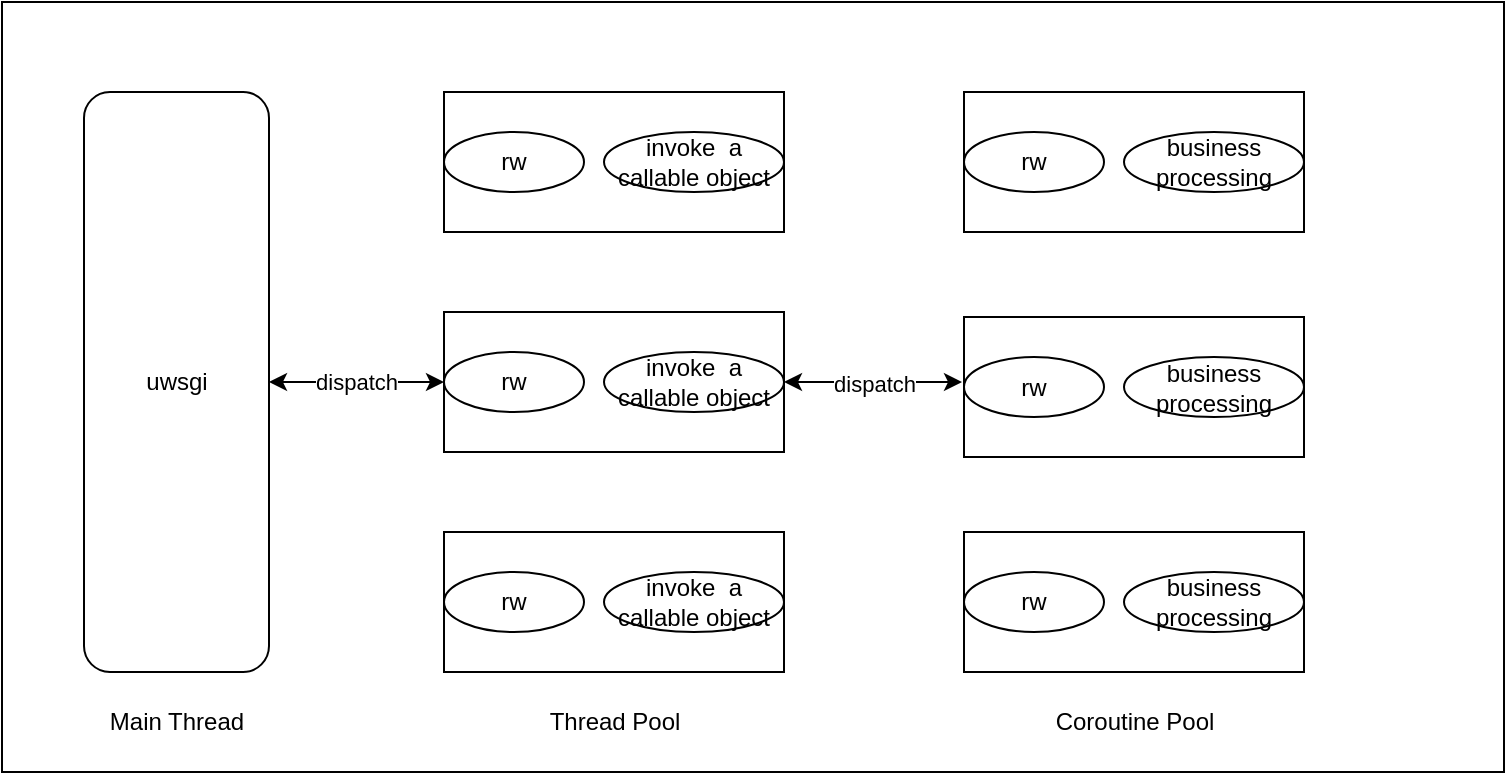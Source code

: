 <mxfile version="20.2.3" type="github">
  <diagram id="dZKs5h17jaXdTMRJxYjV" name="第 1 页">
    <mxGraphModel dx="1422" dy="794" grid="0" gridSize="10" guides="1" tooltips="1" connect="1" arrows="1" fold="1" page="1" pageScale="1" pageWidth="827" pageHeight="1169" math="0" shadow="0">
      <root>
        <mxCell id="0" />
        <mxCell id="1" parent="0" />
        <mxCell id="3MDEaU0jOOdYMgQNEfnh-3" value="" style="rounded=0;whiteSpace=wrap;html=1;" vertex="1" parent="1">
          <mxGeometry x="59" y="205" width="751" height="385" as="geometry" />
        </mxCell>
        <mxCell id="3MDEaU0jOOdYMgQNEfnh-12" value="dispatch" style="edgeStyle=orthogonalEdgeStyle;rounded=0;orthogonalLoop=1;jettySize=auto;html=1;exitX=0.5;exitY=0;exitDx=0;exitDy=0;entryX=0;entryY=0.5;entryDx=0;entryDy=0;endArrow=classic;endFill=1;startArrow=classic;startFill=1;" edge="1" parent="1" source="3MDEaU0jOOdYMgQNEfnh-4">
          <mxGeometry relative="1" as="geometry">
            <mxPoint x="280" y="395" as="targetPoint" />
          </mxGeometry>
        </mxCell>
        <mxCell id="3MDEaU0jOOdYMgQNEfnh-7" value="Thread Pool" style="text;html=1;resizable=0;autosize=1;align=center;verticalAlign=middle;points=[];fillColor=none;strokeColor=none;rounded=0;" vertex="1" parent="1">
          <mxGeometry x="320" y="550" width="90" height="30" as="geometry" />
        </mxCell>
        <mxCell id="3MDEaU0jOOdYMgQNEfnh-14" value="" style="group" vertex="1" connectable="0" parent="1">
          <mxGeometry x="100" y="250" width="92.5" height="290" as="geometry" />
        </mxCell>
        <mxCell id="3MDEaU0jOOdYMgQNEfnh-4" value="" style="rounded=1;whiteSpace=wrap;html=1;rotation=90;arcSize=14;" vertex="1" parent="3MDEaU0jOOdYMgQNEfnh-14">
          <mxGeometry x="-98.75" y="98.75" width="290" height="92.5" as="geometry" />
        </mxCell>
        <mxCell id="3MDEaU0jOOdYMgQNEfnh-5" value="uwsgi" style="text;html=1;resizable=0;autosize=1;align=center;verticalAlign=middle;points=[];fillColor=none;strokeColor=none;rounded=0;" vertex="1" parent="3MDEaU0jOOdYMgQNEfnh-14">
          <mxGeometry x="21.25" y="130" width="50" height="30" as="geometry" />
        </mxCell>
        <mxCell id="3MDEaU0jOOdYMgQNEfnh-17" value="" style="group" vertex="1" connectable="0" parent="1">
          <mxGeometry x="280" y="250" width="170" height="70" as="geometry" />
        </mxCell>
        <mxCell id="3MDEaU0jOOdYMgQNEfnh-8" value="" style="rounded=0;whiteSpace=wrap;html=1;" vertex="1" parent="3MDEaU0jOOdYMgQNEfnh-17">
          <mxGeometry width="170" height="70" as="geometry" />
        </mxCell>
        <mxCell id="3MDEaU0jOOdYMgQNEfnh-15" value="rw" style="ellipse;whiteSpace=wrap;html=1;" vertex="1" parent="3MDEaU0jOOdYMgQNEfnh-17">
          <mxGeometry y="20" width="70" height="30" as="geometry" />
        </mxCell>
        <mxCell id="3MDEaU0jOOdYMgQNEfnh-16" value="invoke&amp;nbsp; a callable object" style="ellipse;whiteSpace=wrap;html=1;" vertex="1" parent="3MDEaU0jOOdYMgQNEfnh-17">
          <mxGeometry x="80" y="20" width="90" height="30" as="geometry" />
        </mxCell>
        <mxCell id="3MDEaU0jOOdYMgQNEfnh-18" value="" style="group" vertex="1" connectable="0" parent="1">
          <mxGeometry x="280" y="360" width="170" height="70" as="geometry" />
        </mxCell>
        <mxCell id="3MDEaU0jOOdYMgQNEfnh-19" value="" style="rounded=0;whiteSpace=wrap;html=1;" vertex="1" parent="3MDEaU0jOOdYMgQNEfnh-18">
          <mxGeometry width="170" height="70" as="geometry" />
        </mxCell>
        <mxCell id="3MDEaU0jOOdYMgQNEfnh-20" value="rw" style="ellipse;whiteSpace=wrap;html=1;" vertex="1" parent="3MDEaU0jOOdYMgQNEfnh-18">
          <mxGeometry y="20" width="70" height="30" as="geometry" />
        </mxCell>
        <mxCell id="3MDEaU0jOOdYMgQNEfnh-21" value="invoke&amp;nbsp; a callable object" style="ellipse;whiteSpace=wrap;html=1;" vertex="1" parent="3MDEaU0jOOdYMgQNEfnh-18">
          <mxGeometry x="80" y="20" width="90" height="30" as="geometry" />
        </mxCell>
        <mxCell id="3MDEaU0jOOdYMgQNEfnh-22" value="" style="group" vertex="1" connectable="0" parent="1">
          <mxGeometry x="280" y="470" width="170" height="70" as="geometry" />
        </mxCell>
        <mxCell id="3MDEaU0jOOdYMgQNEfnh-23" value="" style="rounded=0;whiteSpace=wrap;html=1;" vertex="1" parent="3MDEaU0jOOdYMgQNEfnh-22">
          <mxGeometry width="170" height="70" as="geometry" />
        </mxCell>
        <mxCell id="3MDEaU0jOOdYMgQNEfnh-24" value="rw" style="ellipse;whiteSpace=wrap;html=1;" vertex="1" parent="3MDEaU0jOOdYMgQNEfnh-22">
          <mxGeometry y="20" width="70" height="30" as="geometry" />
        </mxCell>
        <mxCell id="3MDEaU0jOOdYMgQNEfnh-25" value="invoke&amp;nbsp; a callable object" style="ellipse;whiteSpace=wrap;html=1;" vertex="1" parent="3MDEaU0jOOdYMgQNEfnh-22">
          <mxGeometry x="80" y="20" width="90" height="30" as="geometry" />
        </mxCell>
        <mxCell id="3MDEaU0jOOdYMgQNEfnh-27" value="" style="group" vertex="1" connectable="0" parent="1">
          <mxGeometry x="540" y="470" width="170" height="70" as="geometry" />
        </mxCell>
        <mxCell id="3MDEaU0jOOdYMgQNEfnh-28" value="" style="rounded=0;whiteSpace=wrap;html=1;" vertex="1" parent="3MDEaU0jOOdYMgQNEfnh-27">
          <mxGeometry width="170" height="70" as="geometry" />
        </mxCell>
        <mxCell id="3MDEaU0jOOdYMgQNEfnh-29" value="rw" style="ellipse;whiteSpace=wrap;html=1;" vertex="1" parent="3MDEaU0jOOdYMgQNEfnh-27">
          <mxGeometry y="20" width="70" height="30" as="geometry" />
        </mxCell>
        <mxCell id="3MDEaU0jOOdYMgQNEfnh-30" value="business processing" style="ellipse;whiteSpace=wrap;html=1;" vertex="1" parent="3MDEaU0jOOdYMgQNEfnh-27">
          <mxGeometry x="80" y="20" width="90" height="30" as="geometry" />
        </mxCell>
        <mxCell id="3MDEaU0jOOdYMgQNEfnh-31" value="" style="group" vertex="1" connectable="0" parent="1">
          <mxGeometry x="540" y="362.5" width="170" height="70" as="geometry" />
        </mxCell>
        <mxCell id="3MDEaU0jOOdYMgQNEfnh-32" value="" style="rounded=0;whiteSpace=wrap;html=1;" vertex="1" parent="3MDEaU0jOOdYMgQNEfnh-31">
          <mxGeometry width="170" height="70" as="geometry" />
        </mxCell>
        <mxCell id="3MDEaU0jOOdYMgQNEfnh-33" value="rw" style="ellipse;whiteSpace=wrap;html=1;" vertex="1" parent="3MDEaU0jOOdYMgQNEfnh-31">
          <mxGeometry y="20" width="70" height="30" as="geometry" />
        </mxCell>
        <mxCell id="3MDEaU0jOOdYMgQNEfnh-34" value="business processing" style="ellipse;whiteSpace=wrap;html=1;" vertex="1" parent="3MDEaU0jOOdYMgQNEfnh-31">
          <mxGeometry x="80" y="20" width="90" height="30" as="geometry" />
        </mxCell>
        <mxCell id="3MDEaU0jOOdYMgQNEfnh-35" value="" style="group" vertex="1" connectable="0" parent="1">
          <mxGeometry x="540" y="250" width="170" height="70" as="geometry" />
        </mxCell>
        <mxCell id="3MDEaU0jOOdYMgQNEfnh-36" value="" style="rounded=0;whiteSpace=wrap;html=1;" vertex="1" parent="3MDEaU0jOOdYMgQNEfnh-35">
          <mxGeometry width="170" height="70" as="geometry" />
        </mxCell>
        <mxCell id="3MDEaU0jOOdYMgQNEfnh-37" value="rw" style="ellipse;whiteSpace=wrap;html=1;" vertex="1" parent="3MDEaU0jOOdYMgQNEfnh-35">
          <mxGeometry y="20" width="70" height="30" as="geometry" />
        </mxCell>
        <mxCell id="3MDEaU0jOOdYMgQNEfnh-38" value="business processing" style="ellipse;whiteSpace=wrap;html=1;" vertex="1" parent="3MDEaU0jOOdYMgQNEfnh-35">
          <mxGeometry x="80" y="20" width="90" height="30" as="geometry" />
        </mxCell>
        <mxCell id="3MDEaU0jOOdYMgQNEfnh-39" value="Coroutine Pool" style="text;html=1;resizable=0;autosize=1;align=center;verticalAlign=middle;points=[];fillColor=none;strokeColor=none;rounded=0;" vertex="1" parent="1">
          <mxGeometry x="575" y="550" width="100" height="30" as="geometry" />
        </mxCell>
        <mxCell id="3MDEaU0jOOdYMgQNEfnh-40" value="Main Thread" style="text;html=1;resizable=0;autosize=1;align=center;verticalAlign=middle;points=[];fillColor=none;strokeColor=none;rounded=0;" vertex="1" parent="1">
          <mxGeometry x="103.75" y="552" width="85" height="26" as="geometry" />
        </mxCell>
        <mxCell id="3MDEaU0jOOdYMgQNEfnh-43" value="dispatch" style="edgeStyle=orthogonalEdgeStyle;rounded=0;orthogonalLoop=1;jettySize=auto;html=1;endArrow=classic;endFill=1;startArrow=classic;startFill=1;exitX=1;exitY=0.5;exitDx=0;exitDy=0;" edge="1" parent="1" source="3MDEaU0jOOdYMgQNEfnh-21">
          <mxGeometry relative="1" as="geometry">
            <mxPoint x="453" y="400" as="sourcePoint" />
            <mxPoint x="539" y="395" as="targetPoint" />
          </mxGeometry>
        </mxCell>
      </root>
    </mxGraphModel>
  </diagram>
</mxfile>
